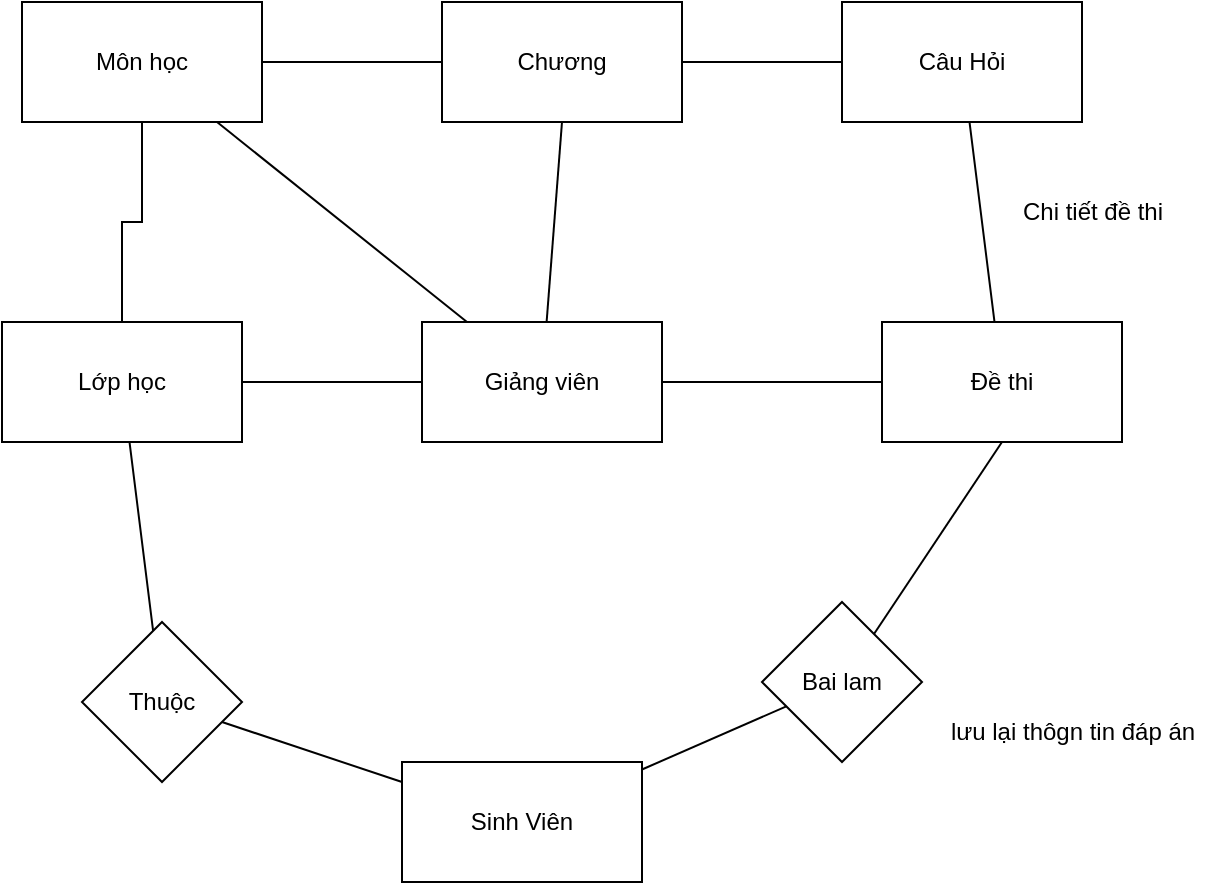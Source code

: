 <mxfile version="22.1.5" type="device">
  <diagram id="R2lEEEUBdFMjLlhIrx00" name="Page-1">
    <mxGraphModel dx="812" dy="593" grid="1" gridSize="10" guides="1" tooltips="1" connect="1" arrows="1" fold="1" page="1" pageScale="1" pageWidth="850" pageHeight="1100" math="0" shadow="0" extFonts="Permanent Marker^https://fonts.googleapis.com/css?family=Permanent+Marker">
      <root>
        <mxCell id="0" />
        <mxCell id="1" parent="0" />
        <mxCell id="ExLeRppHowvvSJwPjqzD-18" style="edgeStyle=orthogonalEdgeStyle;rounded=0;orthogonalLoop=1;jettySize=auto;html=1;endArrow=none;endFill=0;" parent="1" source="ExLeRppHowvvSJwPjqzD-5" target="ExLeRppHowvvSJwPjqzD-15" edge="1">
          <mxGeometry relative="1" as="geometry" />
        </mxCell>
        <mxCell id="ExLeRppHowvvSJwPjqzD-5" value="Môn học" style="rounded=0;whiteSpace=wrap;html=1;" parent="1" vertex="1">
          <mxGeometry x="30" y="340" width="120" height="60" as="geometry" />
        </mxCell>
        <mxCell id="ExLeRppHowvvSJwPjqzD-7" style="rounded=0;orthogonalLoop=1;jettySize=auto;html=1;entryX=1;entryY=0.5;entryDx=0;entryDy=0;endArrow=none;endFill=0;" parent="1" source="ExLeRppHowvvSJwPjqzD-6" target="ExLeRppHowvvSJwPjqzD-5" edge="1">
          <mxGeometry relative="1" as="geometry" />
        </mxCell>
        <mxCell id="ExLeRppHowvvSJwPjqzD-10" value="" style="edgeStyle=orthogonalEdgeStyle;rounded=0;orthogonalLoop=1;jettySize=auto;html=1;endArrow=none;endFill=0;" parent="1" source="ExLeRppHowvvSJwPjqzD-6" target="ExLeRppHowvvSJwPjqzD-9" edge="1">
          <mxGeometry relative="1" as="geometry" />
        </mxCell>
        <mxCell id="ExLeRppHowvvSJwPjqzD-6" value="Chương" style="rounded=0;whiteSpace=wrap;html=1;" parent="1" vertex="1">
          <mxGeometry x="240" y="340" width="120" height="60" as="geometry" />
        </mxCell>
        <mxCell id="ExLeRppHowvvSJwPjqzD-13" value="" style="rounded=0;orthogonalLoop=1;jettySize=auto;html=1;endArrow=none;endFill=0;" parent="1" source="ExLeRppHowvvSJwPjqzD-9" target="ExLeRppHowvvSJwPjqzD-12" edge="1">
          <mxGeometry relative="1" as="geometry" />
        </mxCell>
        <mxCell id="ExLeRppHowvvSJwPjqzD-9" value="Câu Hỏi" style="whiteSpace=wrap;html=1;rounded=0;" parent="1" vertex="1">
          <mxGeometry x="440" y="340" width="120" height="60" as="geometry" />
        </mxCell>
        <mxCell id="ExLeRppHowvvSJwPjqzD-23" style="rounded=0;orthogonalLoop=1;jettySize=auto;html=1;endArrow=none;endFill=0;exitX=0.5;exitY=1;exitDx=0;exitDy=0;" parent="1" source="ExLeRppHowvvSJwPjqzD-12" target="ExLeRppHowvvSJwPjqzD-20" edge="1">
          <mxGeometry relative="1" as="geometry">
            <mxPoint x="513.333" y="580" as="sourcePoint" />
            <mxPoint x="460" y="640" as="targetPoint" />
          </mxGeometry>
        </mxCell>
        <mxCell id="ExLeRppHowvvSJwPjqzD-12" value="Đề thi" style="whiteSpace=wrap;html=1;rounded=0;" parent="1" vertex="1">
          <mxGeometry x="460" y="500" width="120" height="60" as="geometry" />
        </mxCell>
        <mxCell id="ExLeRppHowvvSJwPjqzD-14" value="Sinh Viên" style="rounded=0;whiteSpace=wrap;html=1;" parent="1" vertex="1">
          <mxGeometry x="220" y="720" width="120" height="60" as="geometry" />
        </mxCell>
        <mxCell id="ExLeRppHowvvSJwPjqzD-22" style="rounded=0;orthogonalLoop=1;jettySize=auto;html=1;endArrow=none;endFill=0;" parent="1" source="ExLeRppHowvvSJwPjqzD-15" target="ExLeRppHowvvSJwPjqzD-21" edge="1">
          <mxGeometry relative="1" as="geometry" />
        </mxCell>
        <mxCell id="ExLeRppHowvvSJwPjqzD-15" value="Lớp học" style="rounded=0;whiteSpace=wrap;html=1;" parent="1" vertex="1">
          <mxGeometry x="20" y="500" width="120" height="60" as="geometry" />
        </mxCell>
        <mxCell id="ExLeRppHowvvSJwPjqzD-25" style="rounded=0;orthogonalLoop=1;jettySize=auto;html=1;endArrow=none;endFill=0;" parent="1" source="ExLeRppHowvvSJwPjqzD-20" target="ExLeRppHowvvSJwPjqzD-14" edge="1">
          <mxGeometry relative="1" as="geometry" />
        </mxCell>
        <mxCell id="ExLeRppHowvvSJwPjqzD-20" value="Bai lam" style="rhombus;whiteSpace=wrap;html=1;" parent="1" vertex="1">
          <mxGeometry x="400" y="640" width="80" height="80" as="geometry" />
        </mxCell>
        <mxCell id="ExLeRppHowvvSJwPjqzD-24" style="rounded=0;orthogonalLoop=1;jettySize=auto;html=1;endArrow=none;endFill=0;" parent="1" source="ExLeRppHowvvSJwPjqzD-21" target="ExLeRppHowvvSJwPjqzD-14" edge="1">
          <mxGeometry relative="1" as="geometry" />
        </mxCell>
        <mxCell id="ExLeRppHowvvSJwPjqzD-21" value="Thuộc" style="rhombus;whiteSpace=wrap;html=1;" parent="1" vertex="1">
          <mxGeometry x="60" y="650" width="80" height="80" as="geometry" />
        </mxCell>
        <mxCell id="S-dMlQMAWVct4EuVt638-2" style="rounded=0;orthogonalLoop=1;jettySize=auto;html=1;endArrow=none;endFill=0;" edge="1" parent="1" source="S-dMlQMAWVct4EuVt638-1" target="ExLeRppHowvvSJwPjqzD-5">
          <mxGeometry relative="1" as="geometry" />
        </mxCell>
        <mxCell id="S-dMlQMAWVct4EuVt638-3" style="edgeStyle=orthogonalEdgeStyle;rounded=0;orthogonalLoop=1;jettySize=auto;html=1;endArrow=none;endFill=0;" edge="1" parent="1" source="S-dMlQMAWVct4EuVt638-1" target="ExLeRppHowvvSJwPjqzD-12">
          <mxGeometry relative="1" as="geometry" />
        </mxCell>
        <mxCell id="S-dMlQMAWVct4EuVt638-4" style="rounded=0;orthogonalLoop=1;jettySize=auto;html=1;entryX=0.5;entryY=1;entryDx=0;entryDy=0;endArrow=none;endFill=0;" edge="1" parent="1" source="S-dMlQMAWVct4EuVt638-1" target="ExLeRppHowvvSJwPjqzD-6">
          <mxGeometry relative="1" as="geometry" />
        </mxCell>
        <mxCell id="S-dMlQMAWVct4EuVt638-6" value="" style="edgeStyle=orthogonalEdgeStyle;rounded=0;orthogonalLoop=1;jettySize=auto;html=1;endArrow=none;endFill=0;" edge="1" parent="1" source="S-dMlQMAWVct4EuVt638-1" target="ExLeRppHowvvSJwPjqzD-15">
          <mxGeometry relative="1" as="geometry" />
        </mxCell>
        <mxCell id="S-dMlQMAWVct4EuVt638-1" value="Giảng viên" style="rounded=0;whiteSpace=wrap;html=1;" vertex="1" parent="1">
          <mxGeometry x="230" y="500" width="120" height="60" as="geometry" />
        </mxCell>
        <mxCell id="S-dMlQMAWVct4EuVt638-5" value="Chi tiết đề thi" style="text;html=1;align=center;verticalAlign=middle;resizable=0;points=[];autosize=1;strokeColor=none;fillColor=none;" vertex="1" parent="1">
          <mxGeometry x="520" y="430" width="90" height="30" as="geometry" />
        </mxCell>
        <mxCell id="S-dMlQMAWVct4EuVt638-8" value="lưu lại thôgn tin đáp án" style="text;html=1;align=center;verticalAlign=middle;resizable=0;points=[];autosize=1;strokeColor=none;fillColor=none;" vertex="1" parent="1">
          <mxGeometry x="480" y="690" width="150" height="30" as="geometry" />
        </mxCell>
      </root>
    </mxGraphModel>
  </diagram>
</mxfile>
